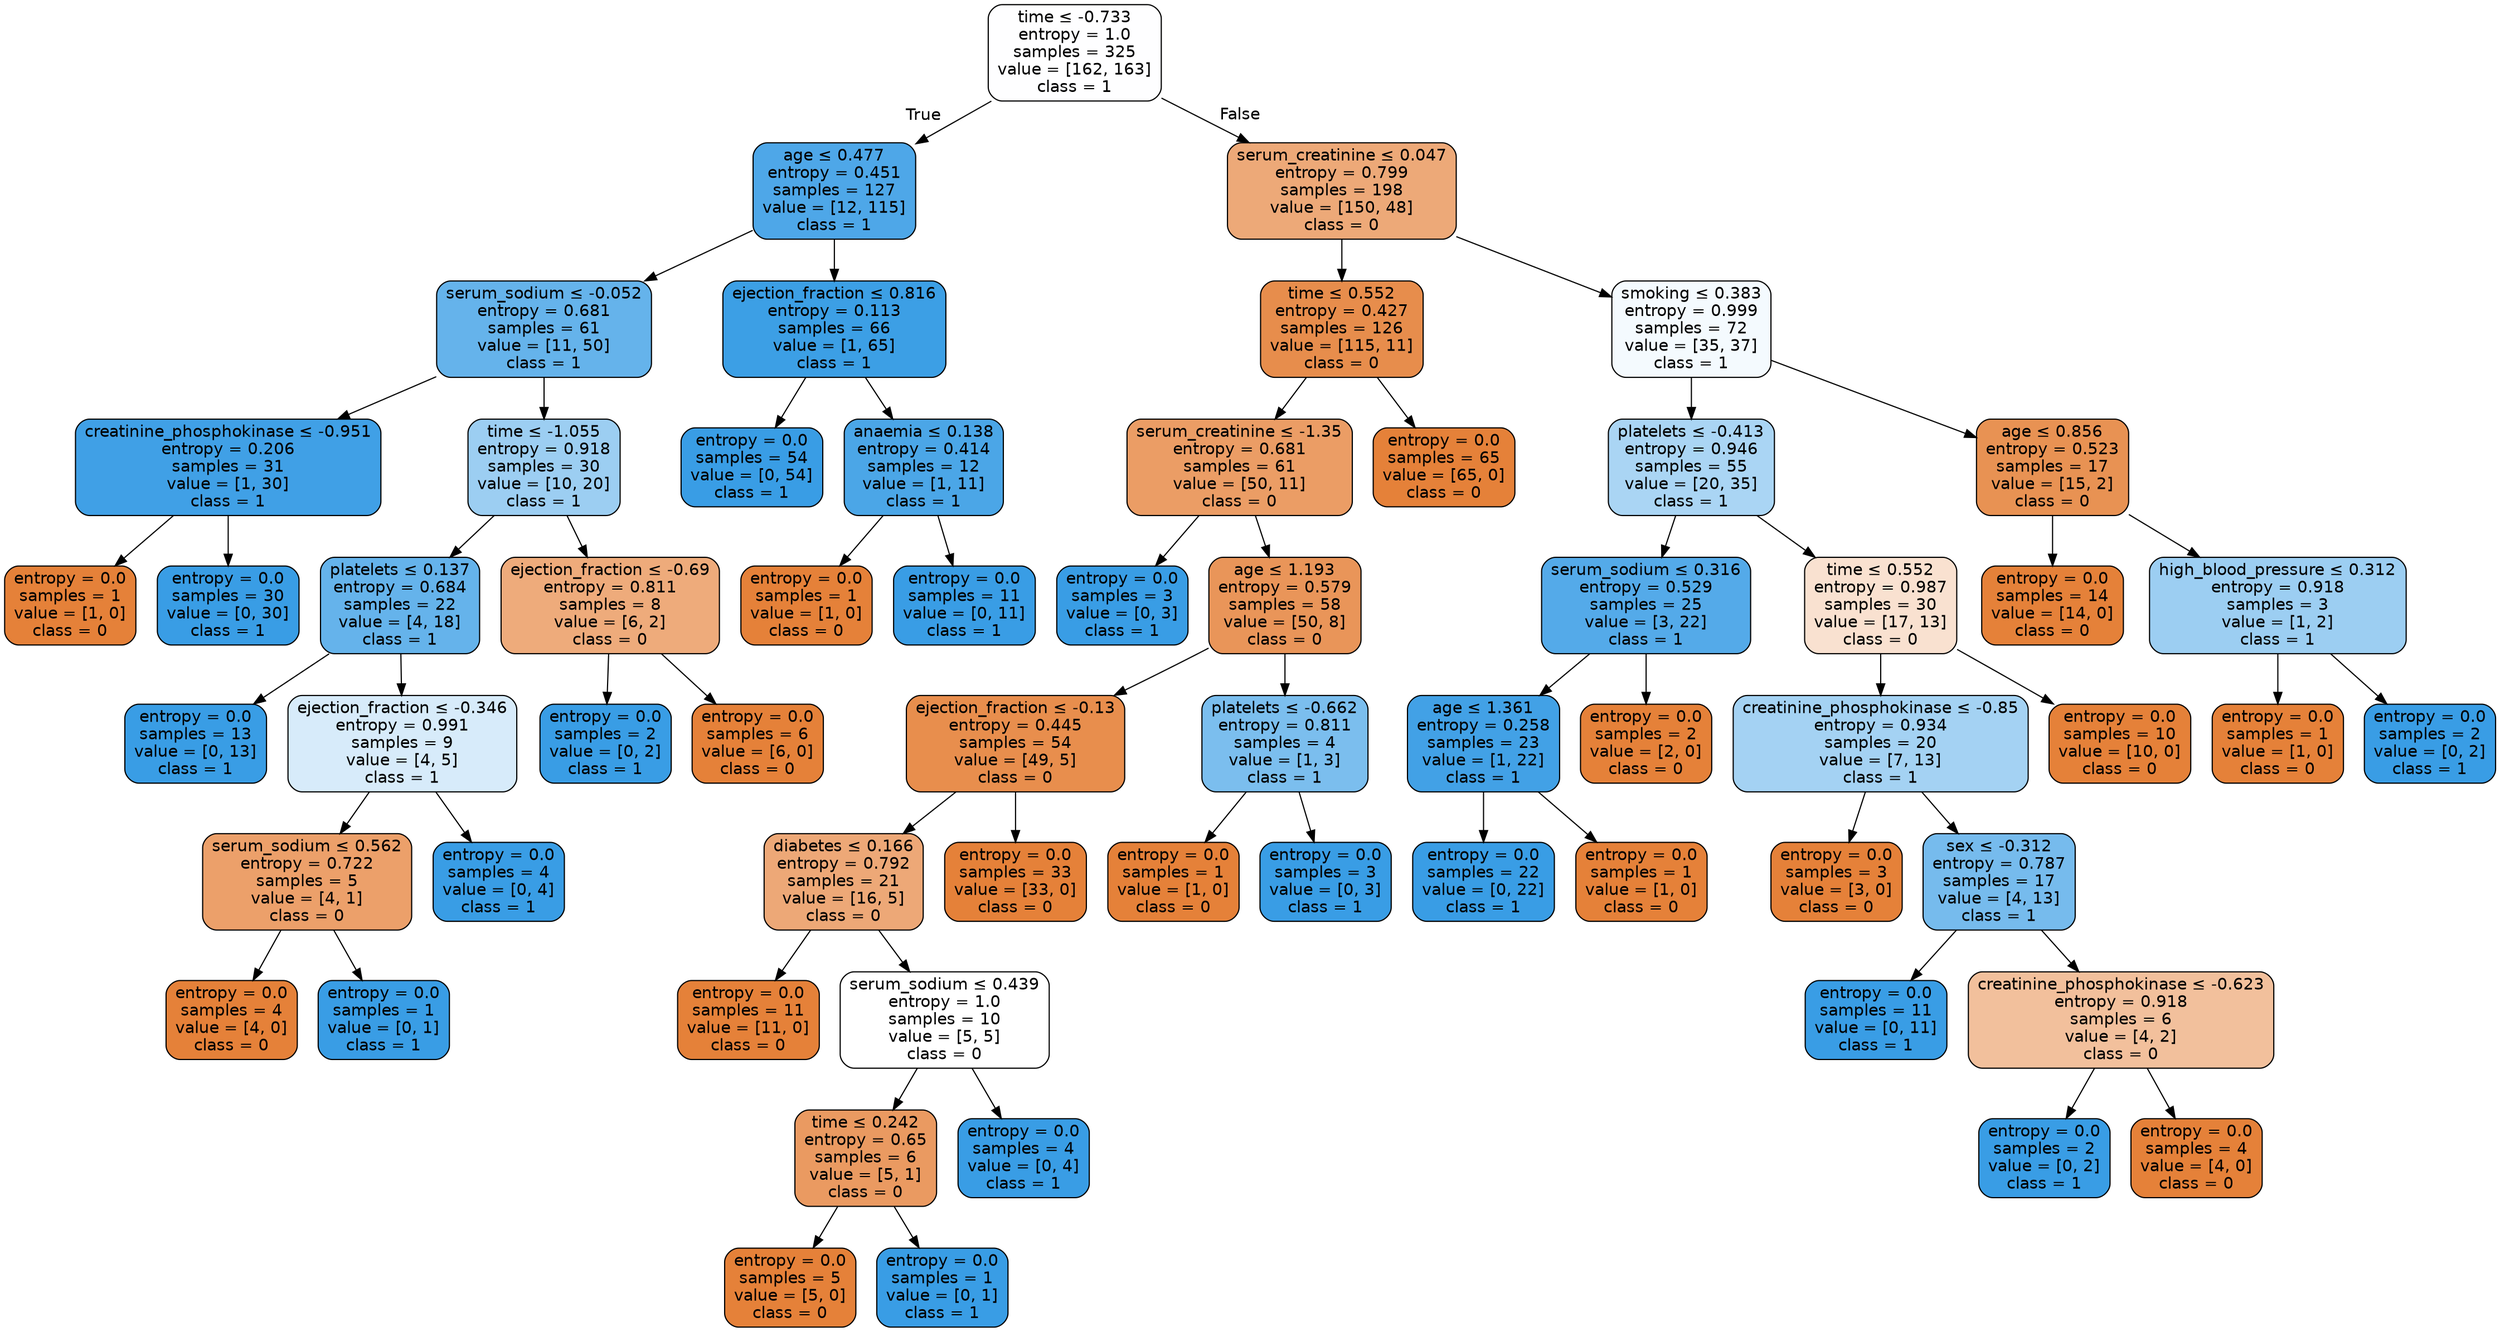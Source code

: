digraph Tree {
node [shape=box, style="filled, rounded", color="black", fontname=helvetica] ;
edge [fontname=helvetica] ;
0 [label=<time &le; -0.733<br/>entropy = 1.0<br/>samples = 325<br/>value = [162, 163]<br/>class = 1>, fillcolor="#fefeff"] ;
1 [label=<age &le; 0.477<br/>entropy = 0.451<br/>samples = 127<br/>value = [12, 115]<br/>class = 1>, fillcolor="#4ea7e8"] ;
0 -> 1 [labeldistance=2.5, labelangle=45, headlabel="True"] ;
2 [label=<serum_sodium &le; -0.052<br/>entropy = 0.681<br/>samples = 61<br/>value = [11, 50]<br/>class = 1>, fillcolor="#65b3eb"] ;
1 -> 2 ;
3 [label=<creatinine_phosphokinase &le; -0.951<br/>entropy = 0.206<br/>samples = 31<br/>value = [1, 30]<br/>class = 1>, fillcolor="#40a0e6"] ;
2 -> 3 ;
4 [label=<entropy = 0.0<br/>samples = 1<br/>value = [1, 0]<br/>class = 0>, fillcolor="#e58139"] ;
3 -> 4 ;
5 [label=<entropy = 0.0<br/>samples = 30<br/>value = [0, 30]<br/>class = 1>, fillcolor="#399de5"] ;
3 -> 5 ;
6 [label=<time &le; -1.055<br/>entropy = 0.918<br/>samples = 30<br/>value = [10, 20]<br/>class = 1>, fillcolor="#9ccef2"] ;
2 -> 6 ;
7 [label=<platelets &le; 0.137<br/>entropy = 0.684<br/>samples = 22<br/>value = [4, 18]<br/>class = 1>, fillcolor="#65b3eb"] ;
6 -> 7 ;
8 [label=<entropy = 0.0<br/>samples = 13<br/>value = [0, 13]<br/>class = 1>, fillcolor="#399de5"] ;
7 -> 8 ;
9 [label=<ejection_fraction &le; -0.346<br/>entropy = 0.991<br/>samples = 9<br/>value = [4, 5]<br/>class = 1>, fillcolor="#d7ebfa"] ;
7 -> 9 ;
10 [label=<serum_sodium &le; 0.562<br/>entropy = 0.722<br/>samples = 5<br/>value = [4, 1]<br/>class = 0>, fillcolor="#eca06a"] ;
9 -> 10 ;
11 [label=<entropy = 0.0<br/>samples = 4<br/>value = [4, 0]<br/>class = 0>, fillcolor="#e58139"] ;
10 -> 11 ;
12 [label=<entropy = 0.0<br/>samples = 1<br/>value = [0, 1]<br/>class = 1>, fillcolor="#399de5"] ;
10 -> 12 ;
13 [label=<entropy = 0.0<br/>samples = 4<br/>value = [0, 4]<br/>class = 1>, fillcolor="#399de5"] ;
9 -> 13 ;
14 [label=<ejection_fraction &le; -0.69<br/>entropy = 0.811<br/>samples = 8<br/>value = [6, 2]<br/>class = 0>, fillcolor="#eeab7b"] ;
6 -> 14 ;
15 [label=<entropy = 0.0<br/>samples = 2<br/>value = [0, 2]<br/>class = 1>, fillcolor="#399de5"] ;
14 -> 15 ;
16 [label=<entropy = 0.0<br/>samples = 6<br/>value = [6, 0]<br/>class = 0>, fillcolor="#e58139"] ;
14 -> 16 ;
17 [label=<ejection_fraction &le; 0.816<br/>entropy = 0.113<br/>samples = 66<br/>value = [1, 65]<br/>class = 1>, fillcolor="#3c9fe5"] ;
1 -> 17 ;
18 [label=<entropy = 0.0<br/>samples = 54<br/>value = [0, 54]<br/>class = 1>, fillcolor="#399de5"] ;
17 -> 18 ;
19 [label=<anaemia &le; 0.138<br/>entropy = 0.414<br/>samples = 12<br/>value = [1, 11]<br/>class = 1>, fillcolor="#4ba6e7"] ;
17 -> 19 ;
20 [label=<entropy = 0.0<br/>samples = 1<br/>value = [1, 0]<br/>class = 0>, fillcolor="#e58139"] ;
19 -> 20 ;
21 [label=<entropy = 0.0<br/>samples = 11<br/>value = [0, 11]<br/>class = 1>, fillcolor="#399de5"] ;
19 -> 21 ;
22 [label=<serum_creatinine &le; 0.047<br/>entropy = 0.799<br/>samples = 198<br/>value = [150, 48]<br/>class = 0>, fillcolor="#eda978"] ;
0 -> 22 [labeldistance=2.5, labelangle=-45, headlabel="False"] ;
23 [label=<time &le; 0.552<br/>entropy = 0.427<br/>samples = 126<br/>value = [115, 11]<br/>class = 0>, fillcolor="#e78d4c"] ;
22 -> 23 ;
24 [label=<serum_creatinine &le; -1.35<br/>entropy = 0.681<br/>samples = 61<br/>value = [50, 11]<br/>class = 0>, fillcolor="#eb9d65"] ;
23 -> 24 ;
25 [label=<entropy = 0.0<br/>samples = 3<br/>value = [0, 3]<br/>class = 1>, fillcolor="#399de5"] ;
24 -> 25 ;
26 [label=<age &le; 1.193<br/>entropy = 0.579<br/>samples = 58<br/>value = [50, 8]<br/>class = 0>, fillcolor="#e99559"] ;
24 -> 26 ;
27 [label=<ejection_fraction &le; -0.13<br/>entropy = 0.445<br/>samples = 54<br/>value = [49, 5]<br/>class = 0>, fillcolor="#e88e4d"] ;
26 -> 27 ;
28 [label=<diabetes &le; 0.166<br/>entropy = 0.792<br/>samples = 21<br/>value = [16, 5]<br/>class = 0>, fillcolor="#eda877"] ;
27 -> 28 ;
29 [label=<entropy = 0.0<br/>samples = 11<br/>value = [11, 0]<br/>class = 0>, fillcolor="#e58139"] ;
28 -> 29 ;
30 [label=<serum_sodium &le; 0.439<br/>entropy = 1.0<br/>samples = 10<br/>value = [5, 5]<br/>class = 0>, fillcolor="#ffffff"] ;
28 -> 30 ;
31 [label=<time &le; 0.242<br/>entropy = 0.65<br/>samples = 6<br/>value = [5, 1]<br/>class = 0>, fillcolor="#ea9a61"] ;
30 -> 31 ;
32 [label=<entropy = 0.0<br/>samples = 5<br/>value = [5, 0]<br/>class = 0>, fillcolor="#e58139"] ;
31 -> 32 ;
33 [label=<entropy = 0.0<br/>samples = 1<br/>value = [0, 1]<br/>class = 1>, fillcolor="#399de5"] ;
31 -> 33 ;
34 [label=<entropy = 0.0<br/>samples = 4<br/>value = [0, 4]<br/>class = 1>, fillcolor="#399de5"] ;
30 -> 34 ;
35 [label=<entropy = 0.0<br/>samples = 33<br/>value = [33, 0]<br/>class = 0>, fillcolor="#e58139"] ;
27 -> 35 ;
36 [label=<platelets &le; -0.662<br/>entropy = 0.811<br/>samples = 4<br/>value = [1, 3]<br/>class = 1>, fillcolor="#7bbeee"] ;
26 -> 36 ;
37 [label=<entropy = 0.0<br/>samples = 1<br/>value = [1, 0]<br/>class = 0>, fillcolor="#e58139"] ;
36 -> 37 ;
38 [label=<entropy = 0.0<br/>samples = 3<br/>value = [0, 3]<br/>class = 1>, fillcolor="#399de5"] ;
36 -> 38 ;
39 [label=<entropy = 0.0<br/>samples = 65<br/>value = [65, 0]<br/>class = 0>, fillcolor="#e58139"] ;
23 -> 39 ;
40 [label=<smoking &le; 0.383<br/>entropy = 0.999<br/>samples = 72<br/>value = [35, 37]<br/>class = 1>, fillcolor="#f4fafe"] ;
22 -> 40 ;
41 [label=<platelets &le; -0.413<br/>entropy = 0.946<br/>samples = 55<br/>value = [20, 35]<br/>class = 1>, fillcolor="#aad5f4"] ;
40 -> 41 ;
42 [label=<serum_sodium &le; 0.316<br/>entropy = 0.529<br/>samples = 25<br/>value = [3, 22]<br/>class = 1>, fillcolor="#54aae9"] ;
41 -> 42 ;
43 [label=<age &le; 1.361<br/>entropy = 0.258<br/>samples = 23<br/>value = [1, 22]<br/>class = 1>, fillcolor="#42a1e6"] ;
42 -> 43 ;
44 [label=<entropy = 0.0<br/>samples = 22<br/>value = [0, 22]<br/>class = 1>, fillcolor="#399de5"] ;
43 -> 44 ;
45 [label=<entropy = 0.0<br/>samples = 1<br/>value = [1, 0]<br/>class = 0>, fillcolor="#e58139"] ;
43 -> 45 ;
46 [label=<entropy = 0.0<br/>samples = 2<br/>value = [2, 0]<br/>class = 0>, fillcolor="#e58139"] ;
42 -> 46 ;
47 [label=<time &le; 0.552<br/>entropy = 0.987<br/>samples = 30<br/>value = [17, 13]<br/>class = 0>, fillcolor="#f9e1d0"] ;
41 -> 47 ;
48 [label=<creatinine_phosphokinase &le; -0.85<br/>entropy = 0.934<br/>samples = 20<br/>value = [7, 13]<br/>class = 1>, fillcolor="#a4d2f3"] ;
47 -> 48 ;
49 [label=<entropy = 0.0<br/>samples = 3<br/>value = [3, 0]<br/>class = 0>, fillcolor="#e58139"] ;
48 -> 49 ;
50 [label=<sex &le; -0.312<br/>entropy = 0.787<br/>samples = 17<br/>value = [4, 13]<br/>class = 1>, fillcolor="#76bbed"] ;
48 -> 50 ;
51 [label=<entropy = 0.0<br/>samples = 11<br/>value = [0, 11]<br/>class = 1>, fillcolor="#399de5"] ;
50 -> 51 ;
52 [label=<creatinine_phosphokinase &le; -0.623<br/>entropy = 0.918<br/>samples = 6<br/>value = [4, 2]<br/>class = 0>, fillcolor="#f2c09c"] ;
50 -> 52 ;
53 [label=<entropy = 0.0<br/>samples = 2<br/>value = [0, 2]<br/>class = 1>, fillcolor="#399de5"] ;
52 -> 53 ;
54 [label=<entropy = 0.0<br/>samples = 4<br/>value = [4, 0]<br/>class = 0>, fillcolor="#e58139"] ;
52 -> 54 ;
55 [label=<entropy = 0.0<br/>samples = 10<br/>value = [10, 0]<br/>class = 0>, fillcolor="#e58139"] ;
47 -> 55 ;
56 [label=<age &le; 0.856<br/>entropy = 0.523<br/>samples = 17<br/>value = [15, 2]<br/>class = 0>, fillcolor="#e89253"] ;
40 -> 56 ;
57 [label=<entropy = 0.0<br/>samples = 14<br/>value = [14, 0]<br/>class = 0>, fillcolor="#e58139"] ;
56 -> 57 ;
58 [label=<high_blood_pressure &le; 0.312<br/>entropy = 0.918<br/>samples = 3<br/>value = [1, 2]<br/>class = 1>, fillcolor="#9ccef2"] ;
56 -> 58 ;
59 [label=<entropy = 0.0<br/>samples = 1<br/>value = [1, 0]<br/>class = 0>, fillcolor="#e58139"] ;
58 -> 59 ;
60 [label=<entropy = 0.0<br/>samples = 2<br/>value = [0, 2]<br/>class = 1>, fillcolor="#399de5"] ;
58 -> 60 ;
}